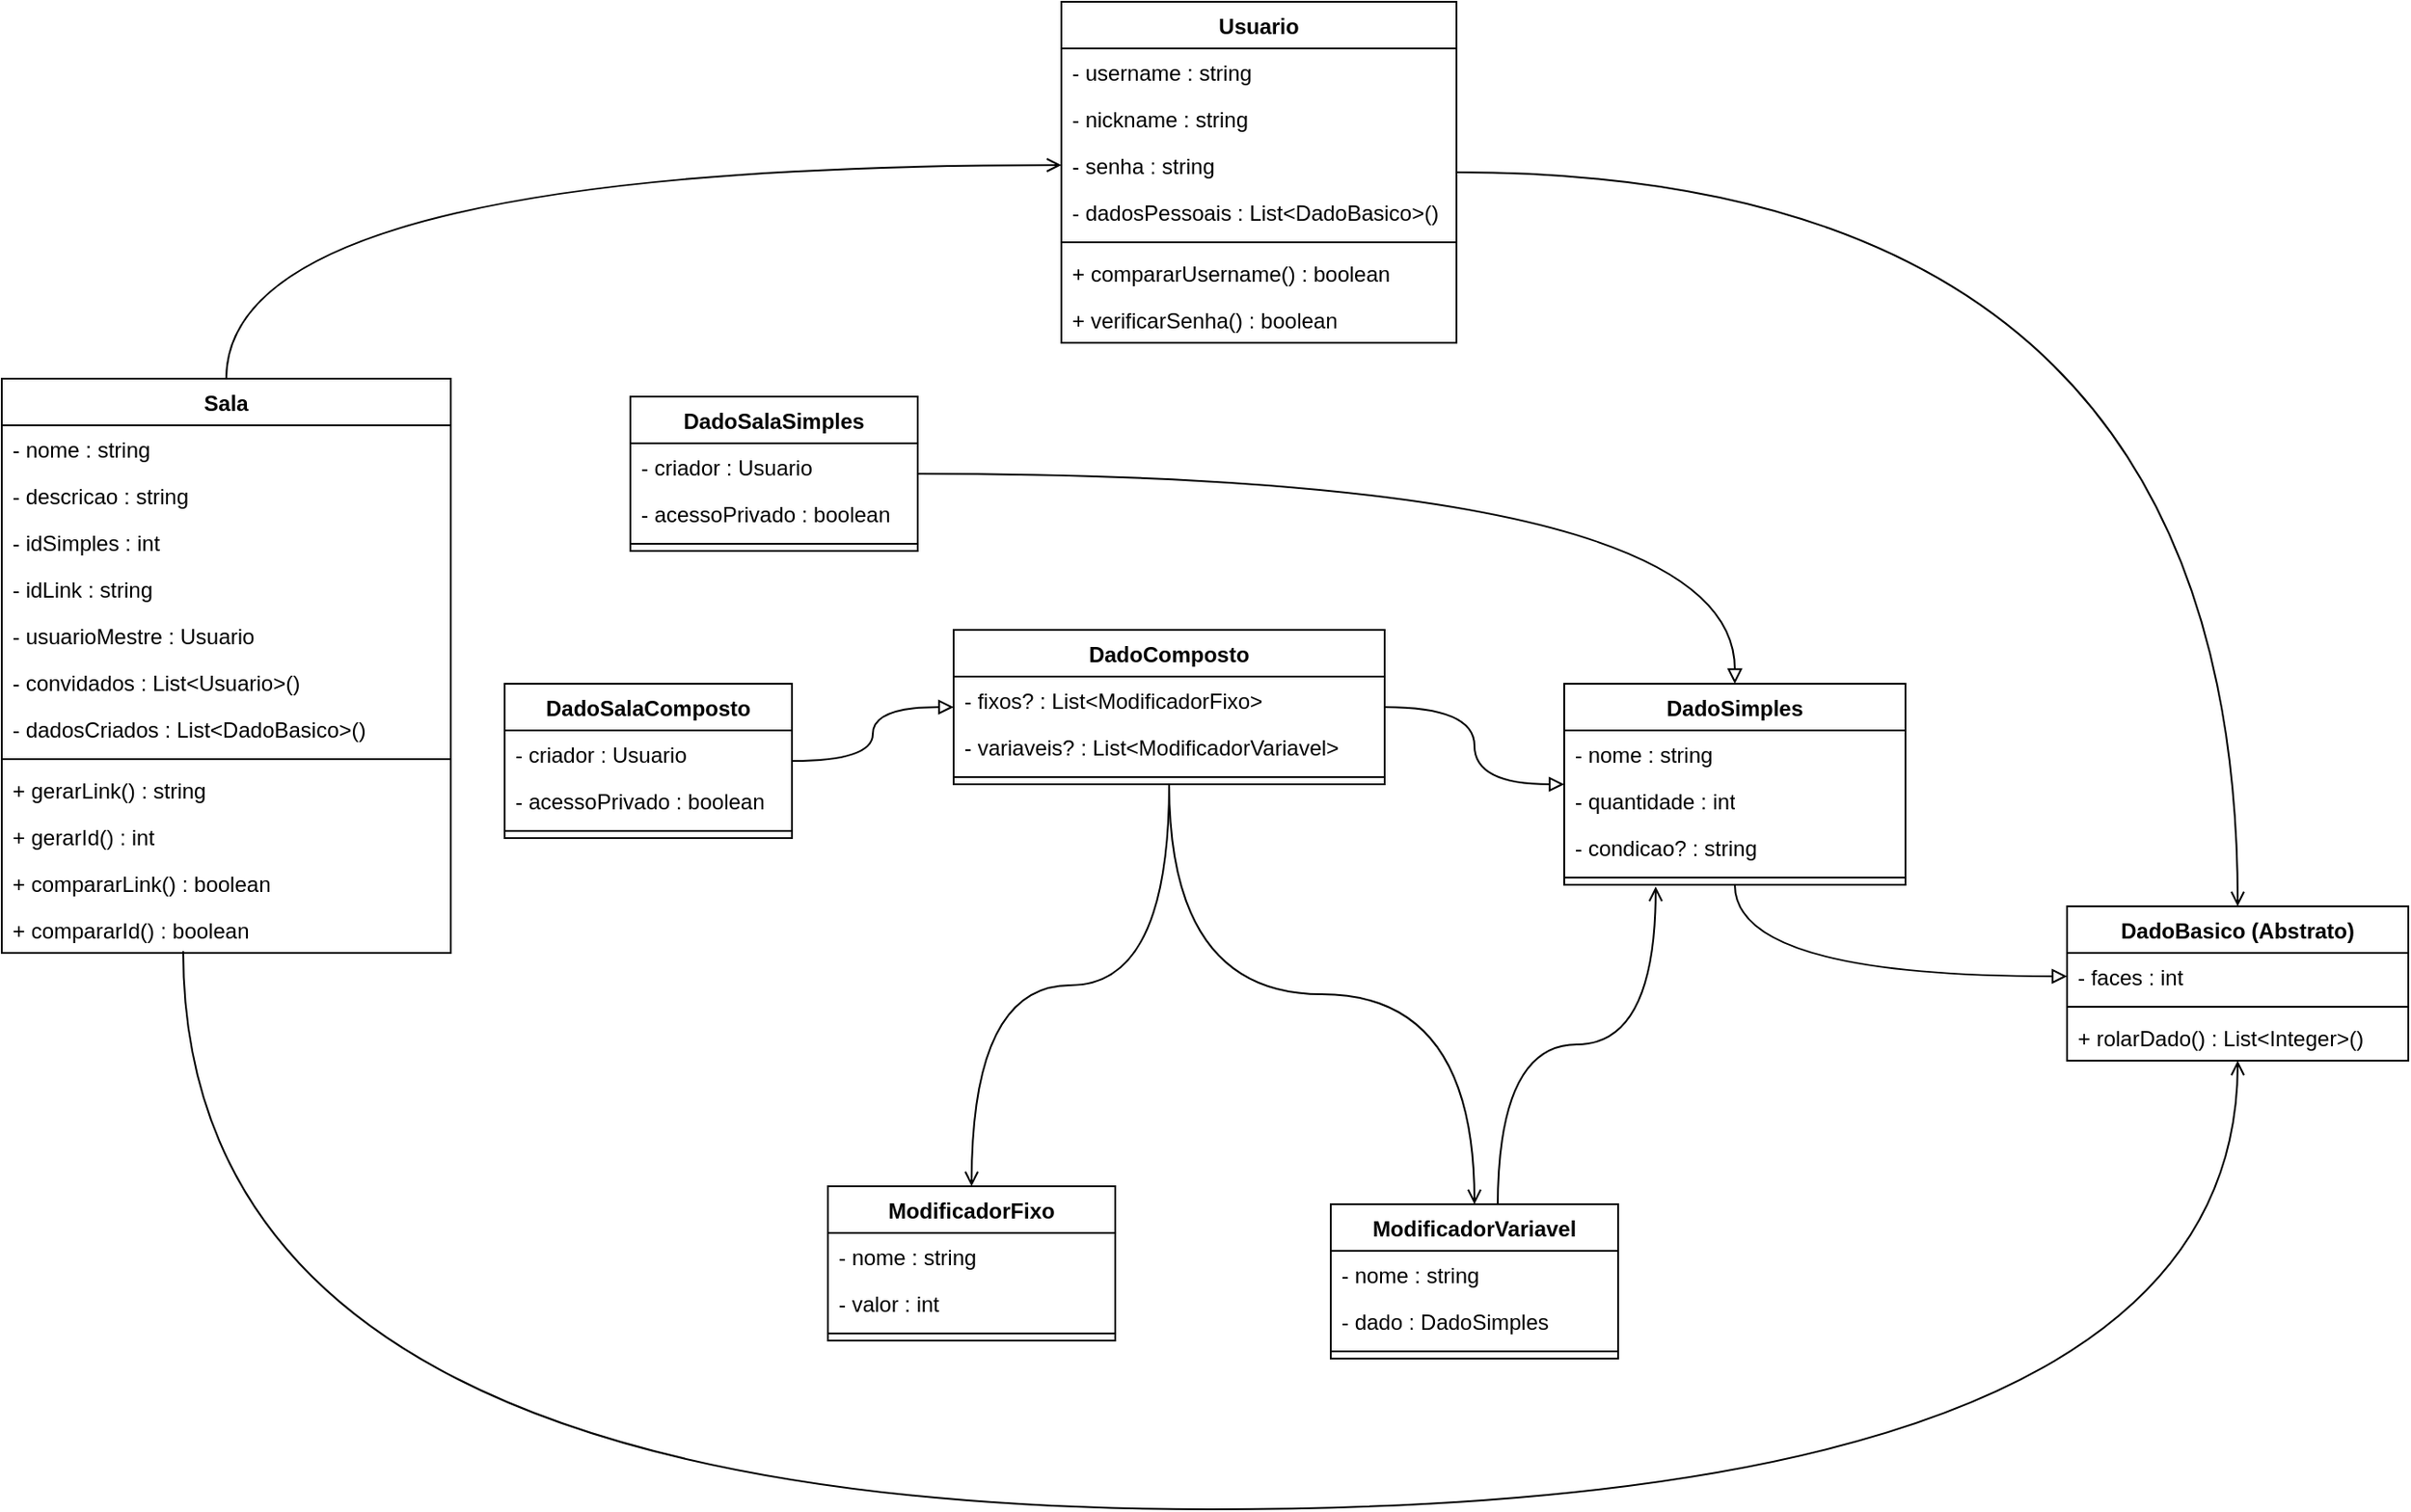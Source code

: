 <mxfile version="21.8.2" type="device">
  <diagram name="Página-1" id="qsgpVktvqnezk0J1ocNl">
    <mxGraphModel dx="1418" dy="851" grid="1" gridSize="10" guides="1" tooltips="1" connect="1" arrows="1" fold="1" page="0" pageScale="1" pageWidth="1169" pageHeight="1654" background="none" math="0" shadow="0">
      <root>
        <mxCell id="0" />
        <mxCell id="1" parent="0" />
        <mxCell id="hFhUfe1-vP947wIrHvXf-1" value="DadoBasico (Abstrato)" style="swimlane;fontStyle=1;align=center;verticalAlign=top;childLayout=stackLayout;horizontal=1;startSize=26;horizontalStack=0;resizeParent=1;resizeParentMax=0;resizeLast=0;collapsible=1;marginBottom=0;whiteSpace=wrap;html=1;" parent="1" vertex="1">
          <mxGeometry x="1490" y="544" width="190" height="86" as="geometry">
            <mxRectangle x="300" y="130" width="70" height="30" as="alternateBounds" />
          </mxGeometry>
        </mxCell>
        <mxCell id="hFhUfe1-vP947wIrHvXf-2" value="- faces : int" style="text;strokeColor=none;fillColor=none;align=left;verticalAlign=top;spacingLeft=4;spacingRight=4;overflow=hidden;rotatable=0;points=[[0,0.5],[1,0.5]];portConstraint=eastwest;whiteSpace=wrap;html=1;" parent="hFhUfe1-vP947wIrHvXf-1" vertex="1">
          <mxGeometry y="26" width="190" height="26" as="geometry" />
        </mxCell>
        <mxCell id="hFhUfe1-vP947wIrHvXf-3" value="" style="line;strokeWidth=1;fillColor=none;align=left;verticalAlign=middle;spacingTop=-1;spacingLeft=3;spacingRight=3;rotatable=0;labelPosition=right;points=[];portConstraint=eastwest;strokeColor=inherit;" parent="hFhUfe1-vP947wIrHvXf-1" vertex="1">
          <mxGeometry y="52" width="190" height="8" as="geometry" />
        </mxCell>
        <mxCell id="hFhUfe1-vP947wIrHvXf-4" value="+ rolarDado() : List&amp;lt;Integer&amp;gt;()" style="text;strokeColor=none;fillColor=none;align=left;verticalAlign=top;spacingLeft=4;spacingRight=4;overflow=hidden;rotatable=0;points=[[0,0.5],[1,0.5]];portConstraint=eastwest;whiteSpace=wrap;html=1;" parent="hFhUfe1-vP947wIrHvXf-1" vertex="1">
          <mxGeometry y="60" width="190" height="26" as="geometry" />
        </mxCell>
        <mxCell id="TVMtw02zKbkY-CnR1i96-38" style="edgeStyle=orthogonalEdgeStyle;curved=1;rounded=0;orthogonalLoop=1;jettySize=auto;html=1;endArrow=open;endFill=0;" parent="1" source="hFhUfe1-vP947wIrHvXf-8" target="hFhUfe1-vP947wIrHvXf-1" edge="1">
          <mxGeometry relative="1" as="geometry" />
        </mxCell>
        <mxCell id="hFhUfe1-vP947wIrHvXf-8" value="Usuario" style="swimlane;fontStyle=1;align=center;verticalAlign=top;childLayout=stackLayout;horizontal=1;startSize=26;horizontalStack=0;resizeParent=1;resizeParentMax=0;resizeLast=0;collapsible=1;marginBottom=0;whiteSpace=wrap;html=1;" parent="1" vertex="1">
          <mxGeometry x="930" y="40" width="220" height="190" as="geometry" />
        </mxCell>
        <mxCell id="hFhUfe1-vP947wIrHvXf-9" value="- username : string" style="text;strokeColor=none;fillColor=none;align=left;verticalAlign=top;spacingLeft=4;spacingRight=4;overflow=hidden;rotatable=0;points=[[0,0.5],[1,0.5]];portConstraint=eastwest;whiteSpace=wrap;html=1;" parent="hFhUfe1-vP947wIrHvXf-8" vertex="1">
          <mxGeometry y="26" width="220" height="26" as="geometry" />
        </mxCell>
        <mxCell id="hFhUfe1-vP947wIrHvXf-12" value="- nickname : string" style="text;strokeColor=none;fillColor=none;align=left;verticalAlign=top;spacingLeft=4;spacingRight=4;overflow=hidden;rotatable=0;points=[[0,0.5],[1,0.5]];portConstraint=eastwest;whiteSpace=wrap;html=1;" parent="hFhUfe1-vP947wIrHvXf-8" vertex="1">
          <mxGeometry y="52" width="220" height="26" as="geometry" />
        </mxCell>
        <mxCell id="hFhUfe1-vP947wIrHvXf-13" value="- senha : string" style="text;strokeColor=none;fillColor=none;align=left;verticalAlign=top;spacingLeft=4;spacingRight=4;overflow=hidden;rotatable=0;points=[[0,0.5],[1,0.5]];portConstraint=eastwest;whiteSpace=wrap;html=1;" parent="hFhUfe1-vP947wIrHvXf-8" vertex="1">
          <mxGeometry y="78" width="220" height="26" as="geometry" />
        </mxCell>
        <mxCell id="hFhUfe1-vP947wIrHvXf-24" value="- dadosPessoais : List&amp;lt;DadoBasico&amp;gt;()" style="text;strokeColor=none;fillColor=none;align=left;verticalAlign=top;spacingLeft=4;spacingRight=4;overflow=hidden;rotatable=0;points=[[0,0.5],[1,0.5]];portConstraint=eastwest;whiteSpace=wrap;html=1;" parent="hFhUfe1-vP947wIrHvXf-8" vertex="1">
          <mxGeometry y="104" width="220" height="26" as="geometry" />
        </mxCell>
        <mxCell id="hFhUfe1-vP947wIrHvXf-10" value="" style="line;strokeWidth=1;fillColor=none;align=left;verticalAlign=middle;spacingTop=-1;spacingLeft=3;spacingRight=3;rotatable=0;labelPosition=right;points=[];portConstraint=eastwest;strokeColor=inherit;" parent="hFhUfe1-vP947wIrHvXf-8" vertex="1">
          <mxGeometry y="130" width="220" height="8" as="geometry" />
        </mxCell>
        <mxCell id="hFhUfe1-vP947wIrHvXf-11" value="+ compararUsername() : boolean" style="text;strokeColor=none;fillColor=none;align=left;verticalAlign=top;spacingLeft=4;spacingRight=4;overflow=hidden;rotatable=0;points=[[0,0.5],[1,0.5]];portConstraint=eastwest;whiteSpace=wrap;html=1;" parent="hFhUfe1-vP947wIrHvXf-8" vertex="1">
          <mxGeometry y="138" width="220" height="26" as="geometry" />
        </mxCell>
        <mxCell id="hFhUfe1-vP947wIrHvXf-14" value="+ verificarSenha() : boolean" style="text;strokeColor=none;fillColor=none;align=left;verticalAlign=top;spacingLeft=4;spacingRight=4;overflow=hidden;rotatable=0;points=[[0,0.5],[1,0.5]];portConstraint=eastwest;whiteSpace=wrap;html=1;" parent="hFhUfe1-vP947wIrHvXf-8" vertex="1">
          <mxGeometry y="164" width="220" height="26" as="geometry" />
        </mxCell>
        <mxCell id="hFhUfe1-vP947wIrHvXf-64" style="edgeStyle=orthogonalEdgeStyle;curved=1;rounded=0;orthogonalLoop=1;jettySize=auto;html=1;entryX=0;entryY=0.5;entryDx=0;entryDy=0;endArrow=open;endFill=0;" parent="1" source="hFhUfe1-vP947wIrHvXf-15" target="hFhUfe1-vP947wIrHvXf-13" edge="1">
          <mxGeometry relative="1" as="geometry" />
        </mxCell>
        <mxCell id="TVMtw02zKbkY-CnR1i96-48" style="edgeStyle=orthogonalEdgeStyle;curved=1;rounded=0;orthogonalLoop=1;jettySize=auto;html=1;exitX=0.404;exitY=0.962;exitDx=0;exitDy=0;exitPerimeter=0;endArrow=open;endFill=0;" parent="1" source="hFhUfe1-vP947wIrHvXf-40" target="hFhUfe1-vP947wIrHvXf-1" edge="1">
          <mxGeometry relative="1" as="geometry">
            <mxPoint x="520" y="980" as="targetPoint" />
            <Array as="points">
              <mxPoint x="441" y="880" />
              <mxPoint x="1585" y="880" />
            </Array>
          </mxGeometry>
        </mxCell>
        <mxCell id="hFhUfe1-vP947wIrHvXf-15" value="Sala" style="swimlane;fontStyle=1;align=center;verticalAlign=top;childLayout=stackLayout;horizontal=1;startSize=26;horizontalStack=0;resizeParent=1;resizeParentMax=0;resizeLast=0;collapsible=1;marginBottom=0;whiteSpace=wrap;html=1;" parent="1" vertex="1">
          <mxGeometry x="340" y="250" width="250" height="320" as="geometry" />
        </mxCell>
        <mxCell id="hFhUfe1-vP947wIrHvXf-16" value="- nome : string" style="text;strokeColor=none;fillColor=none;align=left;verticalAlign=top;spacingLeft=4;spacingRight=4;overflow=hidden;rotatable=0;points=[[0,0.5],[1,0.5]];portConstraint=eastwest;whiteSpace=wrap;html=1;" parent="hFhUfe1-vP947wIrHvXf-15" vertex="1">
          <mxGeometry y="26" width="250" height="26" as="geometry" />
        </mxCell>
        <mxCell id="hFhUfe1-vP947wIrHvXf-21" value="- descricao : string" style="text;strokeColor=none;fillColor=none;align=left;verticalAlign=top;spacingLeft=4;spacingRight=4;overflow=hidden;rotatable=0;points=[[0,0.5],[1,0.5]];portConstraint=eastwest;whiteSpace=wrap;html=1;" parent="hFhUfe1-vP947wIrHvXf-15" vertex="1">
          <mxGeometry y="52" width="250" height="26" as="geometry" />
        </mxCell>
        <mxCell id="hFhUfe1-vP947wIrHvXf-19" value="- idSimples : int" style="text;strokeColor=none;fillColor=none;align=left;verticalAlign=top;spacingLeft=4;spacingRight=4;overflow=hidden;rotatable=0;points=[[0,0.5],[1,0.5]];portConstraint=eastwest;whiteSpace=wrap;html=1;" parent="hFhUfe1-vP947wIrHvXf-15" vertex="1">
          <mxGeometry y="78" width="250" height="26" as="geometry" />
        </mxCell>
        <mxCell id="hFhUfe1-vP947wIrHvXf-20" value="- idLink : string" style="text;strokeColor=none;fillColor=none;align=left;verticalAlign=top;spacingLeft=4;spacingRight=4;overflow=hidden;rotatable=0;points=[[0,0.5],[1,0.5]];portConstraint=eastwest;whiteSpace=wrap;html=1;" parent="hFhUfe1-vP947wIrHvXf-15" vertex="1">
          <mxGeometry y="104" width="250" height="26" as="geometry" />
        </mxCell>
        <mxCell id="hFhUfe1-vP947wIrHvXf-22" value="- usuarioMestre : Usuario" style="text;strokeColor=none;fillColor=none;align=left;verticalAlign=top;spacingLeft=4;spacingRight=4;overflow=hidden;rotatable=0;points=[[0,0.5],[1,0.5]];portConstraint=eastwest;whiteSpace=wrap;html=1;" parent="hFhUfe1-vP947wIrHvXf-15" vertex="1">
          <mxGeometry y="130" width="250" height="26" as="geometry" />
        </mxCell>
        <mxCell id="hFhUfe1-vP947wIrHvXf-23" value="- convidados : List&amp;lt;Usuario&amp;gt;()" style="text;strokeColor=none;fillColor=none;align=left;verticalAlign=top;spacingLeft=4;spacingRight=4;overflow=hidden;rotatable=0;points=[[0,0.5],[1,0.5]];portConstraint=eastwest;whiteSpace=wrap;html=1;" parent="hFhUfe1-vP947wIrHvXf-15" vertex="1">
          <mxGeometry y="156" width="250" height="26" as="geometry" />
        </mxCell>
        <mxCell id="hFhUfe1-vP947wIrHvXf-25" value="- dadosCriados : List&amp;lt;DadoBasico&amp;gt;()" style="text;strokeColor=none;fillColor=none;align=left;verticalAlign=top;spacingLeft=4;spacingRight=4;overflow=hidden;rotatable=0;points=[[0,0.5],[1,0.5]];portConstraint=eastwest;whiteSpace=wrap;html=1;" parent="hFhUfe1-vP947wIrHvXf-15" vertex="1">
          <mxGeometry y="182" width="250" height="26" as="geometry" />
        </mxCell>
        <mxCell id="hFhUfe1-vP947wIrHvXf-17" value="" style="line;strokeWidth=1;fillColor=none;align=left;verticalAlign=middle;spacingTop=-1;spacingLeft=3;spacingRight=3;rotatable=0;labelPosition=right;points=[];portConstraint=eastwest;strokeColor=inherit;" parent="hFhUfe1-vP947wIrHvXf-15" vertex="1">
          <mxGeometry y="208" width="250" height="8" as="geometry" />
        </mxCell>
        <mxCell id="hFhUfe1-vP947wIrHvXf-18" value="+ gerarLink() : string" style="text;strokeColor=none;fillColor=none;align=left;verticalAlign=top;spacingLeft=4;spacingRight=4;overflow=hidden;rotatable=0;points=[[0,0.5],[1,0.5]];portConstraint=eastwest;whiteSpace=wrap;html=1;" parent="hFhUfe1-vP947wIrHvXf-15" vertex="1">
          <mxGeometry y="216" width="250" height="26" as="geometry" />
        </mxCell>
        <mxCell id="hFhUfe1-vP947wIrHvXf-39" value="+ gerarId() : int" style="text;strokeColor=none;fillColor=none;align=left;verticalAlign=top;spacingLeft=4;spacingRight=4;overflow=hidden;rotatable=0;points=[[0,0.5],[1,0.5]];portConstraint=eastwest;whiteSpace=wrap;html=1;" parent="hFhUfe1-vP947wIrHvXf-15" vertex="1">
          <mxGeometry y="242" width="250" height="26" as="geometry" />
        </mxCell>
        <mxCell id="hFhUfe1-vP947wIrHvXf-38" value="+ compararLink() : boolean" style="text;strokeColor=none;fillColor=none;align=left;verticalAlign=top;spacingLeft=4;spacingRight=4;overflow=hidden;rotatable=0;points=[[0,0.5],[1,0.5]];portConstraint=eastwest;whiteSpace=wrap;html=1;" parent="hFhUfe1-vP947wIrHvXf-15" vertex="1">
          <mxGeometry y="268" width="250" height="26" as="geometry" />
        </mxCell>
        <mxCell id="hFhUfe1-vP947wIrHvXf-40" value="+ compararId() : boolean&lt;br&gt;" style="text;strokeColor=none;fillColor=none;align=left;verticalAlign=top;spacingLeft=4;spacingRight=4;overflow=hidden;rotatable=0;points=[[0,0.5],[1,0.5]];portConstraint=eastwest;whiteSpace=wrap;html=1;" parent="hFhUfe1-vP947wIrHvXf-15" vertex="1">
          <mxGeometry y="294" width="250" height="26" as="geometry" />
        </mxCell>
        <mxCell id="TVMtw02zKbkY-CnR1i96-47" style="edgeStyle=orthogonalEdgeStyle;curved=1;rounded=0;orthogonalLoop=1;jettySize=auto;html=1;endArrow=block;endFill=0;" parent="1" source="hFhUfe1-vP947wIrHvXf-46" target="TVMtw02zKbkY-CnR1i96-6" edge="1">
          <mxGeometry relative="1" as="geometry" />
        </mxCell>
        <mxCell id="hFhUfe1-vP947wIrHvXf-46" value="DadoSalaSimples" style="swimlane;fontStyle=1;align=center;verticalAlign=top;childLayout=stackLayout;horizontal=1;startSize=26;horizontalStack=0;resizeParent=1;resizeParentMax=0;resizeLast=0;collapsible=1;marginBottom=0;whiteSpace=wrap;html=1;" parent="1" vertex="1">
          <mxGeometry x="690" y="260" width="160" height="86" as="geometry" />
        </mxCell>
        <mxCell id="hFhUfe1-vP947wIrHvXf-45" value="- criador : Usuario" style="text;strokeColor=none;fillColor=none;align=left;verticalAlign=top;spacingLeft=4;spacingRight=4;overflow=hidden;rotatable=0;points=[[0,0.5],[1,0.5]];portConstraint=eastwest;whiteSpace=wrap;html=1;" parent="hFhUfe1-vP947wIrHvXf-46" vertex="1">
          <mxGeometry y="26" width="160" height="26" as="geometry" />
        </mxCell>
        <mxCell id="hFhUfe1-vP947wIrHvXf-44" value="- acessoPrivado : boolean" style="text;strokeColor=none;fillColor=none;align=left;verticalAlign=top;spacingLeft=4;spacingRight=4;overflow=hidden;rotatable=0;points=[[0,0.5],[1,0.5]];portConstraint=eastwest;whiteSpace=wrap;html=1;" parent="hFhUfe1-vP947wIrHvXf-46" vertex="1">
          <mxGeometry y="52" width="160" height="26" as="geometry" />
        </mxCell>
        <mxCell id="hFhUfe1-vP947wIrHvXf-48" value="" style="line;strokeWidth=1;fillColor=none;align=left;verticalAlign=middle;spacingTop=-1;spacingLeft=3;spacingRight=3;rotatable=0;labelPosition=right;points=[];portConstraint=eastwest;strokeColor=inherit;" parent="hFhUfe1-vP947wIrHvXf-46" vertex="1">
          <mxGeometry y="78" width="160" height="8" as="geometry" />
        </mxCell>
        <mxCell id="TVMtw02zKbkY-CnR1i96-32" style="edgeStyle=orthogonalEdgeStyle;curved=1;rounded=0;orthogonalLoop=1;jettySize=auto;html=1;startArrow=open;startFill=0;endArrow=none;endFill=0;" parent="1" source="hFhUfe1-vP947wIrHvXf-53" target="TVMtw02zKbkY-CnR1i96-17" edge="1">
          <mxGeometry relative="1" as="geometry">
            <mxPoint x="1080" y="656" as="targetPoint" />
          </mxGeometry>
        </mxCell>
        <mxCell id="hFhUfe1-vP947wIrHvXf-53" value="ModificadorFixo" style="swimlane;fontStyle=1;align=center;verticalAlign=top;childLayout=stackLayout;horizontal=1;startSize=26;horizontalStack=0;resizeParent=1;resizeParentMax=0;resizeLast=0;collapsible=1;marginBottom=0;whiteSpace=wrap;html=1;" parent="1" vertex="1">
          <mxGeometry x="800" y="700" width="160" height="86" as="geometry" />
        </mxCell>
        <mxCell id="hFhUfe1-vP947wIrHvXf-57" value="- nome : string" style="text;strokeColor=none;fillColor=none;align=left;verticalAlign=top;spacingLeft=4;spacingRight=4;overflow=hidden;rotatable=0;points=[[0,0.5],[1,0.5]];portConstraint=eastwest;whiteSpace=wrap;html=1;" parent="hFhUfe1-vP947wIrHvXf-53" vertex="1">
          <mxGeometry y="26" width="160" height="26" as="geometry" />
        </mxCell>
        <mxCell id="hFhUfe1-vP947wIrHvXf-54" value="- valor : int" style="text;strokeColor=none;fillColor=none;align=left;verticalAlign=top;spacingLeft=4;spacingRight=4;overflow=hidden;rotatable=0;points=[[0,0.5],[1,0.5]];portConstraint=eastwest;whiteSpace=wrap;html=1;" parent="hFhUfe1-vP947wIrHvXf-53" vertex="1">
          <mxGeometry y="52" width="160" height="26" as="geometry" />
        </mxCell>
        <mxCell id="hFhUfe1-vP947wIrHvXf-55" value="" style="line;strokeWidth=1;fillColor=none;align=left;verticalAlign=middle;spacingTop=-1;spacingLeft=3;spacingRight=3;rotatable=0;labelPosition=right;points=[];portConstraint=eastwest;strokeColor=inherit;" parent="hFhUfe1-vP947wIrHvXf-53" vertex="1">
          <mxGeometry y="78" width="160" height="8" as="geometry" />
        </mxCell>
        <mxCell id="TVMtw02zKbkY-CnR1i96-10" style="edgeStyle=orthogonalEdgeStyle;rounded=0;orthogonalLoop=1;jettySize=auto;html=1;curved=1;endArrow=block;endFill=0;" parent="1" source="TVMtw02zKbkY-CnR1i96-6" target="hFhUfe1-vP947wIrHvXf-2" edge="1">
          <mxGeometry relative="1" as="geometry" />
        </mxCell>
        <mxCell id="TVMtw02zKbkY-CnR1i96-6" value="DadoSimples" style="swimlane;fontStyle=1;align=center;verticalAlign=top;childLayout=stackLayout;horizontal=1;startSize=26;horizontalStack=0;resizeParent=1;resizeParentMax=0;resizeLast=0;collapsible=1;marginBottom=0;whiteSpace=wrap;html=1;" parent="1" vertex="1">
          <mxGeometry x="1210" y="420" width="190" height="112" as="geometry">
            <mxRectangle x="300" y="130" width="70" height="30" as="alternateBounds" />
          </mxGeometry>
        </mxCell>
        <mxCell id="TVMtw02zKbkY-CnR1i96-35" value="- nome : string" style="text;strokeColor=none;fillColor=none;align=left;verticalAlign=top;spacingLeft=4;spacingRight=4;overflow=hidden;rotatable=0;points=[[0,0.5],[1,0.5]];portConstraint=eastwest;whiteSpace=wrap;html=1;" parent="TVMtw02zKbkY-CnR1i96-6" vertex="1">
          <mxGeometry y="26" width="190" height="26" as="geometry" />
        </mxCell>
        <mxCell id="TVMtw02zKbkY-CnR1i96-7" value="- quantidade : int" style="text;strokeColor=none;fillColor=none;align=left;verticalAlign=top;spacingLeft=4;spacingRight=4;overflow=hidden;rotatable=0;points=[[0,0.5],[1,0.5]];portConstraint=eastwest;whiteSpace=wrap;html=1;" parent="TVMtw02zKbkY-CnR1i96-6" vertex="1">
          <mxGeometry y="52" width="190" height="26" as="geometry" />
        </mxCell>
        <mxCell id="TVMtw02zKbkY-CnR1i96-12" value="- condicao? : string" style="text;strokeColor=none;fillColor=none;align=left;verticalAlign=top;spacingLeft=4;spacingRight=4;overflow=hidden;rotatable=0;points=[[0,0.5],[1,0.5]];portConstraint=eastwest;whiteSpace=wrap;html=1;" parent="TVMtw02zKbkY-CnR1i96-6" vertex="1">
          <mxGeometry y="78" width="190" height="26" as="geometry" />
        </mxCell>
        <mxCell id="TVMtw02zKbkY-CnR1i96-8" value="" style="line;strokeWidth=1;fillColor=none;align=left;verticalAlign=middle;spacingTop=-1;spacingLeft=3;spacingRight=3;rotatable=0;labelPosition=right;points=[];portConstraint=eastwest;strokeColor=inherit;" parent="TVMtw02zKbkY-CnR1i96-6" vertex="1">
          <mxGeometry y="104" width="190" height="8" as="geometry" />
        </mxCell>
        <mxCell id="TVMtw02zKbkY-CnR1i96-21" style="edgeStyle=orthogonalEdgeStyle;curved=1;rounded=0;orthogonalLoop=1;jettySize=auto;html=1;endArrow=block;endFill=0;" parent="1" source="TVMtw02zKbkY-CnR1i96-17" target="TVMtw02zKbkY-CnR1i96-6" edge="1">
          <mxGeometry relative="1" as="geometry" />
        </mxCell>
        <mxCell id="TVMtw02zKbkY-CnR1i96-46" style="edgeStyle=orthogonalEdgeStyle;curved=1;rounded=0;orthogonalLoop=1;jettySize=auto;html=1;startArrow=block;startFill=0;endArrow=none;endFill=0;" parent="1" source="TVMtw02zKbkY-CnR1i96-17" target="TVMtw02zKbkY-CnR1i96-42" edge="1">
          <mxGeometry relative="1" as="geometry" />
        </mxCell>
        <mxCell id="TVMtw02zKbkY-CnR1i96-17" value="DadoComposto" style="swimlane;fontStyle=1;align=center;verticalAlign=top;childLayout=stackLayout;horizontal=1;startSize=26;horizontalStack=0;resizeParent=1;resizeParentMax=0;resizeLast=0;collapsible=1;marginBottom=0;whiteSpace=wrap;html=1;" parent="1" vertex="1">
          <mxGeometry x="870" y="390" width="240" height="86" as="geometry">
            <mxRectangle x="300" y="130" width="70" height="30" as="alternateBounds" />
          </mxGeometry>
        </mxCell>
        <mxCell id="FewYMCbCR3r78oAodSfG-1" value="- fixos? : List&amp;lt;ModificadorFixo&amp;gt;" style="text;strokeColor=none;fillColor=none;align=left;verticalAlign=top;spacingLeft=4;spacingRight=4;overflow=hidden;rotatable=0;points=[[0,0.5],[1,0.5]];portConstraint=eastwest;whiteSpace=wrap;html=1;" vertex="1" parent="TVMtw02zKbkY-CnR1i96-17">
          <mxGeometry y="26" width="240" height="26" as="geometry" />
        </mxCell>
        <mxCell id="FewYMCbCR3r78oAodSfG-2" value="- variaveis? : List&amp;lt;ModificadorVariavel&amp;gt;" style="text;strokeColor=none;fillColor=none;align=left;verticalAlign=top;spacingLeft=4;spacingRight=4;overflow=hidden;rotatable=0;points=[[0,0.5],[1,0.5]];portConstraint=eastwest;whiteSpace=wrap;html=1;" vertex="1" parent="TVMtw02zKbkY-CnR1i96-17">
          <mxGeometry y="52" width="240" height="26" as="geometry" />
        </mxCell>
        <mxCell id="TVMtw02zKbkY-CnR1i96-20" value="" style="line;strokeWidth=1;fillColor=none;align=left;verticalAlign=middle;spacingTop=-1;spacingLeft=3;spacingRight=3;rotatable=0;labelPosition=right;points=[];portConstraint=eastwest;strokeColor=inherit;" parent="TVMtw02zKbkY-CnR1i96-17" vertex="1">
          <mxGeometry y="78" width="240" height="8" as="geometry" />
        </mxCell>
        <mxCell id="TVMtw02zKbkY-CnR1i96-34" style="edgeStyle=orthogonalEdgeStyle;curved=1;rounded=0;orthogonalLoop=1;jettySize=auto;html=1;endArrow=open;endFill=0;entryX=0.268;entryY=1.125;entryDx=0;entryDy=0;entryPerimeter=0;exitX=0.581;exitY=0.023;exitDx=0;exitDy=0;exitPerimeter=0;" parent="1" source="TVMtw02zKbkY-CnR1i96-22" target="TVMtw02zKbkY-CnR1i96-8" edge="1">
          <mxGeometry relative="1" as="geometry">
            <mxPoint x="1280" y="510" as="targetPoint" />
          </mxGeometry>
        </mxCell>
        <mxCell id="TVMtw02zKbkY-CnR1i96-22" value="ModificadorVariavel" style="swimlane;fontStyle=1;align=center;verticalAlign=top;childLayout=stackLayout;horizontal=1;startSize=26;horizontalStack=0;resizeParent=1;resizeParentMax=0;resizeLast=0;collapsible=1;marginBottom=0;whiteSpace=wrap;html=1;" parent="1" vertex="1">
          <mxGeometry x="1080" y="710" width="160" height="86" as="geometry" />
        </mxCell>
        <mxCell id="TVMtw02zKbkY-CnR1i96-23" value="- nome : string" style="text;strokeColor=none;fillColor=none;align=left;verticalAlign=top;spacingLeft=4;spacingRight=4;overflow=hidden;rotatable=0;points=[[0,0.5],[1,0.5]];portConstraint=eastwest;whiteSpace=wrap;html=1;" parent="TVMtw02zKbkY-CnR1i96-22" vertex="1">
          <mxGeometry y="26" width="160" height="26" as="geometry" />
        </mxCell>
        <mxCell id="TVMtw02zKbkY-CnR1i96-24" value="- dado : DadoSimples" style="text;strokeColor=none;fillColor=none;align=left;verticalAlign=top;spacingLeft=4;spacingRight=4;overflow=hidden;rotatable=0;points=[[0,0.5],[1,0.5]];portConstraint=eastwest;whiteSpace=wrap;html=1;" parent="TVMtw02zKbkY-CnR1i96-22" vertex="1">
          <mxGeometry y="52" width="160" height="26" as="geometry" />
        </mxCell>
        <mxCell id="TVMtw02zKbkY-CnR1i96-25" value="" style="line;strokeWidth=1;fillColor=none;align=left;verticalAlign=middle;spacingTop=-1;spacingLeft=3;spacingRight=3;rotatable=0;labelPosition=right;points=[];portConstraint=eastwest;strokeColor=inherit;" parent="TVMtw02zKbkY-CnR1i96-22" vertex="1">
          <mxGeometry y="78" width="160" height="8" as="geometry" />
        </mxCell>
        <mxCell id="TVMtw02zKbkY-CnR1i96-31" style="edgeStyle=orthogonalEdgeStyle;curved=1;rounded=0;orthogonalLoop=1;jettySize=auto;html=1;startArrow=open;startFill=0;endArrow=none;endFill=0;" parent="1" source="TVMtw02zKbkY-CnR1i96-22" target="TVMtw02zKbkY-CnR1i96-17" edge="1">
          <mxGeometry relative="1" as="geometry">
            <mxPoint x="1080" y="570" as="sourcePoint" />
          </mxGeometry>
        </mxCell>
        <mxCell id="TVMtw02zKbkY-CnR1i96-42" value="DadoSalaComposto" style="swimlane;fontStyle=1;align=center;verticalAlign=top;childLayout=stackLayout;horizontal=1;startSize=26;horizontalStack=0;resizeParent=1;resizeParentMax=0;resizeLast=0;collapsible=1;marginBottom=0;whiteSpace=wrap;html=1;" parent="1" vertex="1">
          <mxGeometry x="620" y="420" width="160" height="86" as="geometry" />
        </mxCell>
        <mxCell id="TVMtw02zKbkY-CnR1i96-43" value="- criador : Usuario" style="text;strokeColor=none;fillColor=none;align=left;verticalAlign=top;spacingLeft=4;spacingRight=4;overflow=hidden;rotatable=0;points=[[0,0.5],[1,0.5]];portConstraint=eastwest;whiteSpace=wrap;html=1;" parent="TVMtw02zKbkY-CnR1i96-42" vertex="1">
          <mxGeometry y="26" width="160" height="26" as="geometry" />
        </mxCell>
        <mxCell id="TVMtw02zKbkY-CnR1i96-44" value="- acessoPrivado : boolean" style="text;strokeColor=none;fillColor=none;align=left;verticalAlign=top;spacingLeft=4;spacingRight=4;overflow=hidden;rotatable=0;points=[[0,0.5],[1,0.5]];portConstraint=eastwest;whiteSpace=wrap;html=1;" parent="TVMtw02zKbkY-CnR1i96-42" vertex="1">
          <mxGeometry y="52" width="160" height="26" as="geometry" />
        </mxCell>
        <mxCell id="TVMtw02zKbkY-CnR1i96-45" value="" style="line;strokeWidth=1;fillColor=none;align=left;verticalAlign=middle;spacingTop=-1;spacingLeft=3;spacingRight=3;rotatable=0;labelPosition=right;points=[];portConstraint=eastwest;strokeColor=inherit;" parent="TVMtw02zKbkY-CnR1i96-42" vertex="1">
          <mxGeometry y="78" width="160" height="8" as="geometry" />
        </mxCell>
      </root>
    </mxGraphModel>
  </diagram>
</mxfile>
